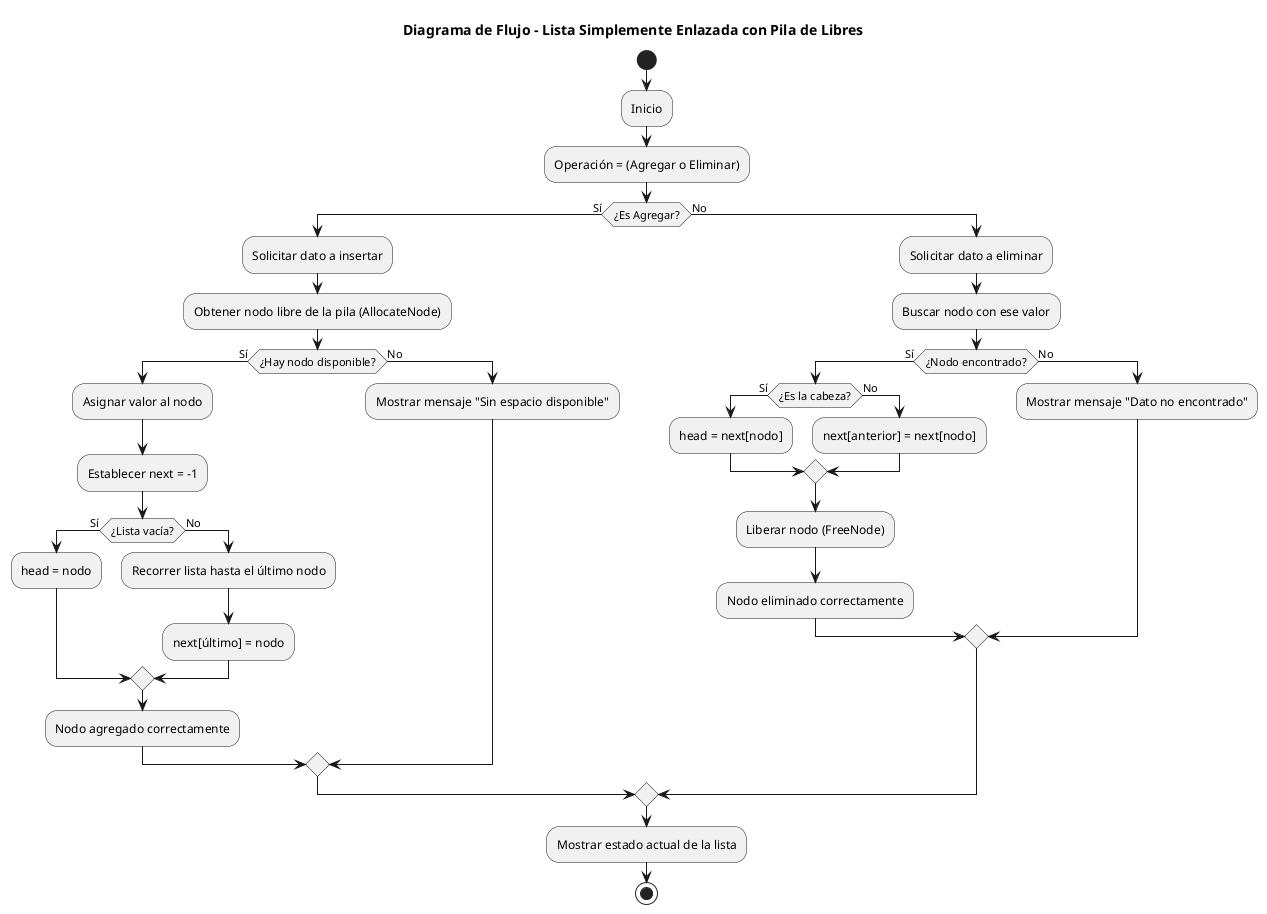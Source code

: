 @startuml
title Diagrama de Flujo - Lista Simplemente Enlazada con Pila de Libres

start

:Inicio;
:Operación = (Agregar o Eliminar);

if (¿Es Agregar?) then (Sí)
  :Solicitar dato a insertar;
  :Obtener nodo libre de la pila (AllocateNode);

  if (¿Hay nodo disponible?) then (Sí)
    :Asignar valor al nodo;
    :Establecer next = -1;

    if (¿Lista vacía?) then (Sí)
      :head = nodo;
    else (No)
      :Recorrer lista hasta el último nodo;
      :next[último] = nodo;
    endif

    :Nodo agregado correctamente;
  else (No)
    :Mostrar mensaje "Sin espacio disponible";
  endif

else (No)
  :Solicitar dato a eliminar;
  :Buscar nodo con ese valor;

  if (¿Nodo encontrado?) then (Sí)
    if (¿Es la cabeza?) then (Sí)
      :head = next[nodo];
    else (No)
      :next[anterior] = next[nodo];
    endif
    :Liberar nodo (FreeNode);
    :Nodo eliminado correctamente;
  else (No)
    :Mostrar mensaje "Dato no encontrado";
  endif
endif

:Mostrar estado actual de la lista;
stop
@enduml